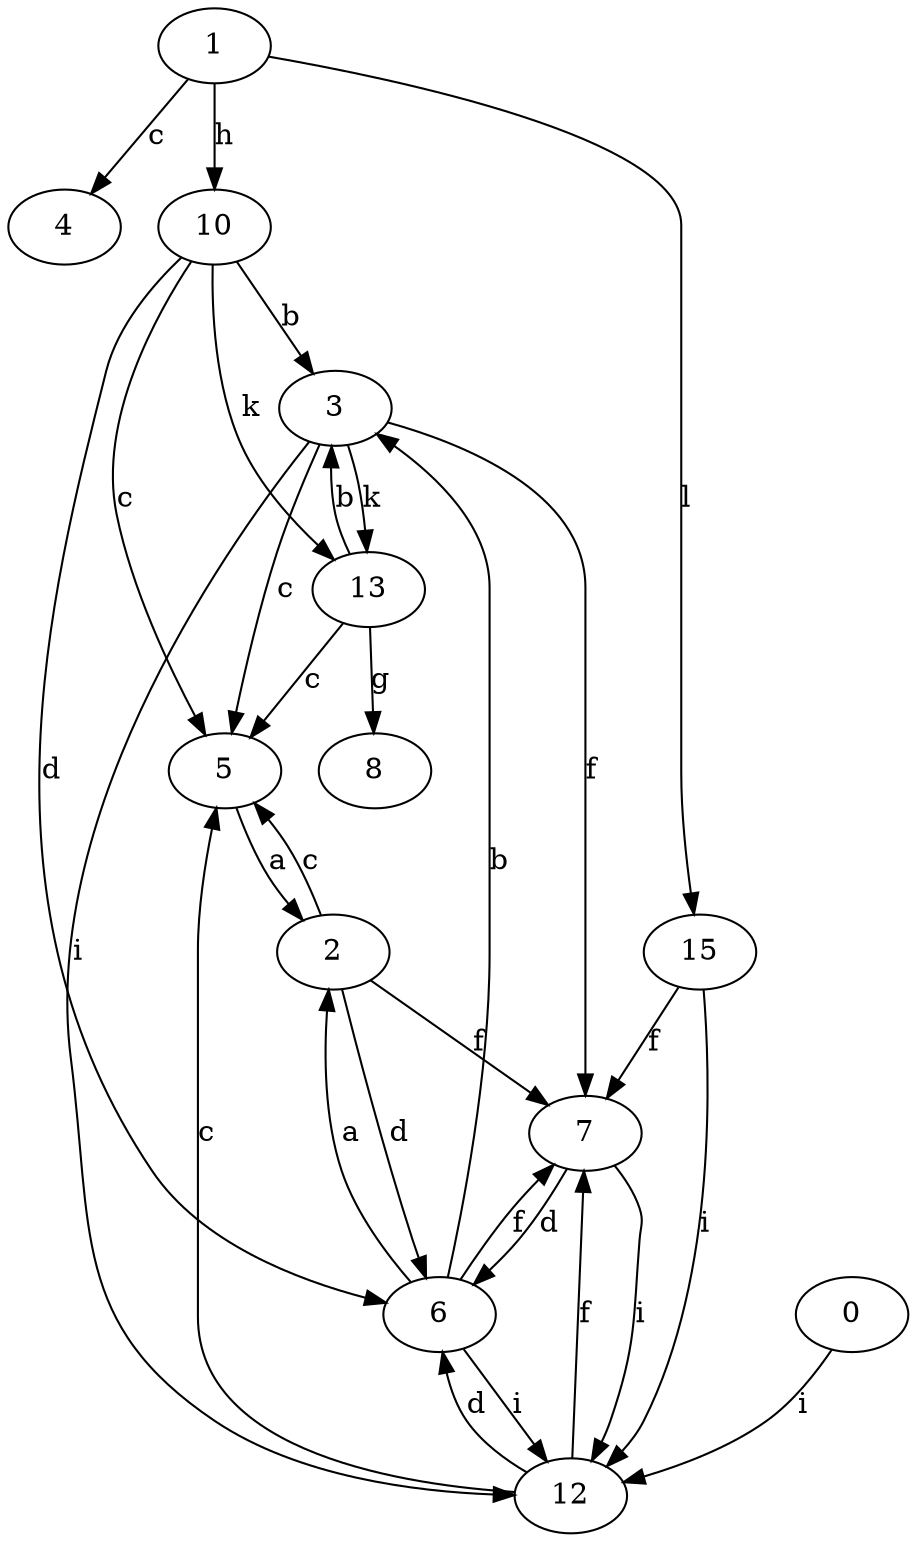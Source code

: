 strict digraph  {
1;
2;
3;
4;
5;
6;
7;
8;
0;
10;
12;
13;
15;
1 -> 4  [label=c];
1 -> 10  [label=h];
1 -> 15  [label=l];
2 -> 5  [label=c];
2 -> 6  [label=d];
2 -> 7  [label=f];
3 -> 5  [label=c];
3 -> 7  [label=f];
3 -> 12  [label=i];
3 -> 13  [label=k];
5 -> 2  [label=a];
6 -> 2  [label=a];
6 -> 3  [label=b];
6 -> 7  [label=f];
6 -> 12  [label=i];
7 -> 6  [label=d];
7 -> 12  [label=i];
0 -> 12  [label=i];
10 -> 3  [label=b];
10 -> 5  [label=c];
10 -> 6  [label=d];
10 -> 13  [label=k];
12 -> 5  [label=c];
12 -> 6  [label=d];
12 -> 7  [label=f];
13 -> 3  [label=b];
13 -> 5  [label=c];
13 -> 8  [label=g];
15 -> 7  [label=f];
15 -> 12  [label=i];
}

